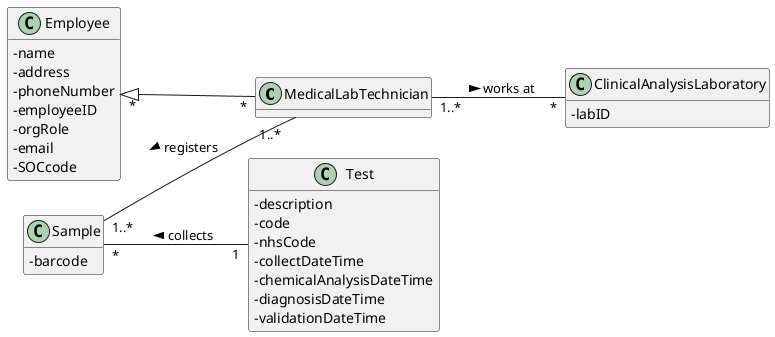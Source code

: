 @startuml
'https://plantuml.com/class-diagram
hide methods
skinparam classAttributeIconSize 0
left to right direction

class MedicalLabTechnician
class Test
class Employee
class Sample
class ClinicalAnalysisLaboratory

Employee "*" <|-- "*" MedicalLabTechnician
MedicalLabTechnician "1..*" -- "*" ClinicalAnalysisLaboratory : > works at
Sample "1..*" -- "1..*" MedicalLabTechnician : < registers
Sample "*" -- "1" Test : < collects


class ClinicalAnalysisLaboratory{
-labID
}

class Employee{
-name
-address
-phoneNumber
-employeeID
-orgRole
-email
-SOCcode
}

class Sample{
-barcode
}

class Test{
-description
-code
-nhsCode
-collectDateTime
-chemicalAnalysisDateTime
-diagnosisDateTime
-validationDateTime
}


@enduml